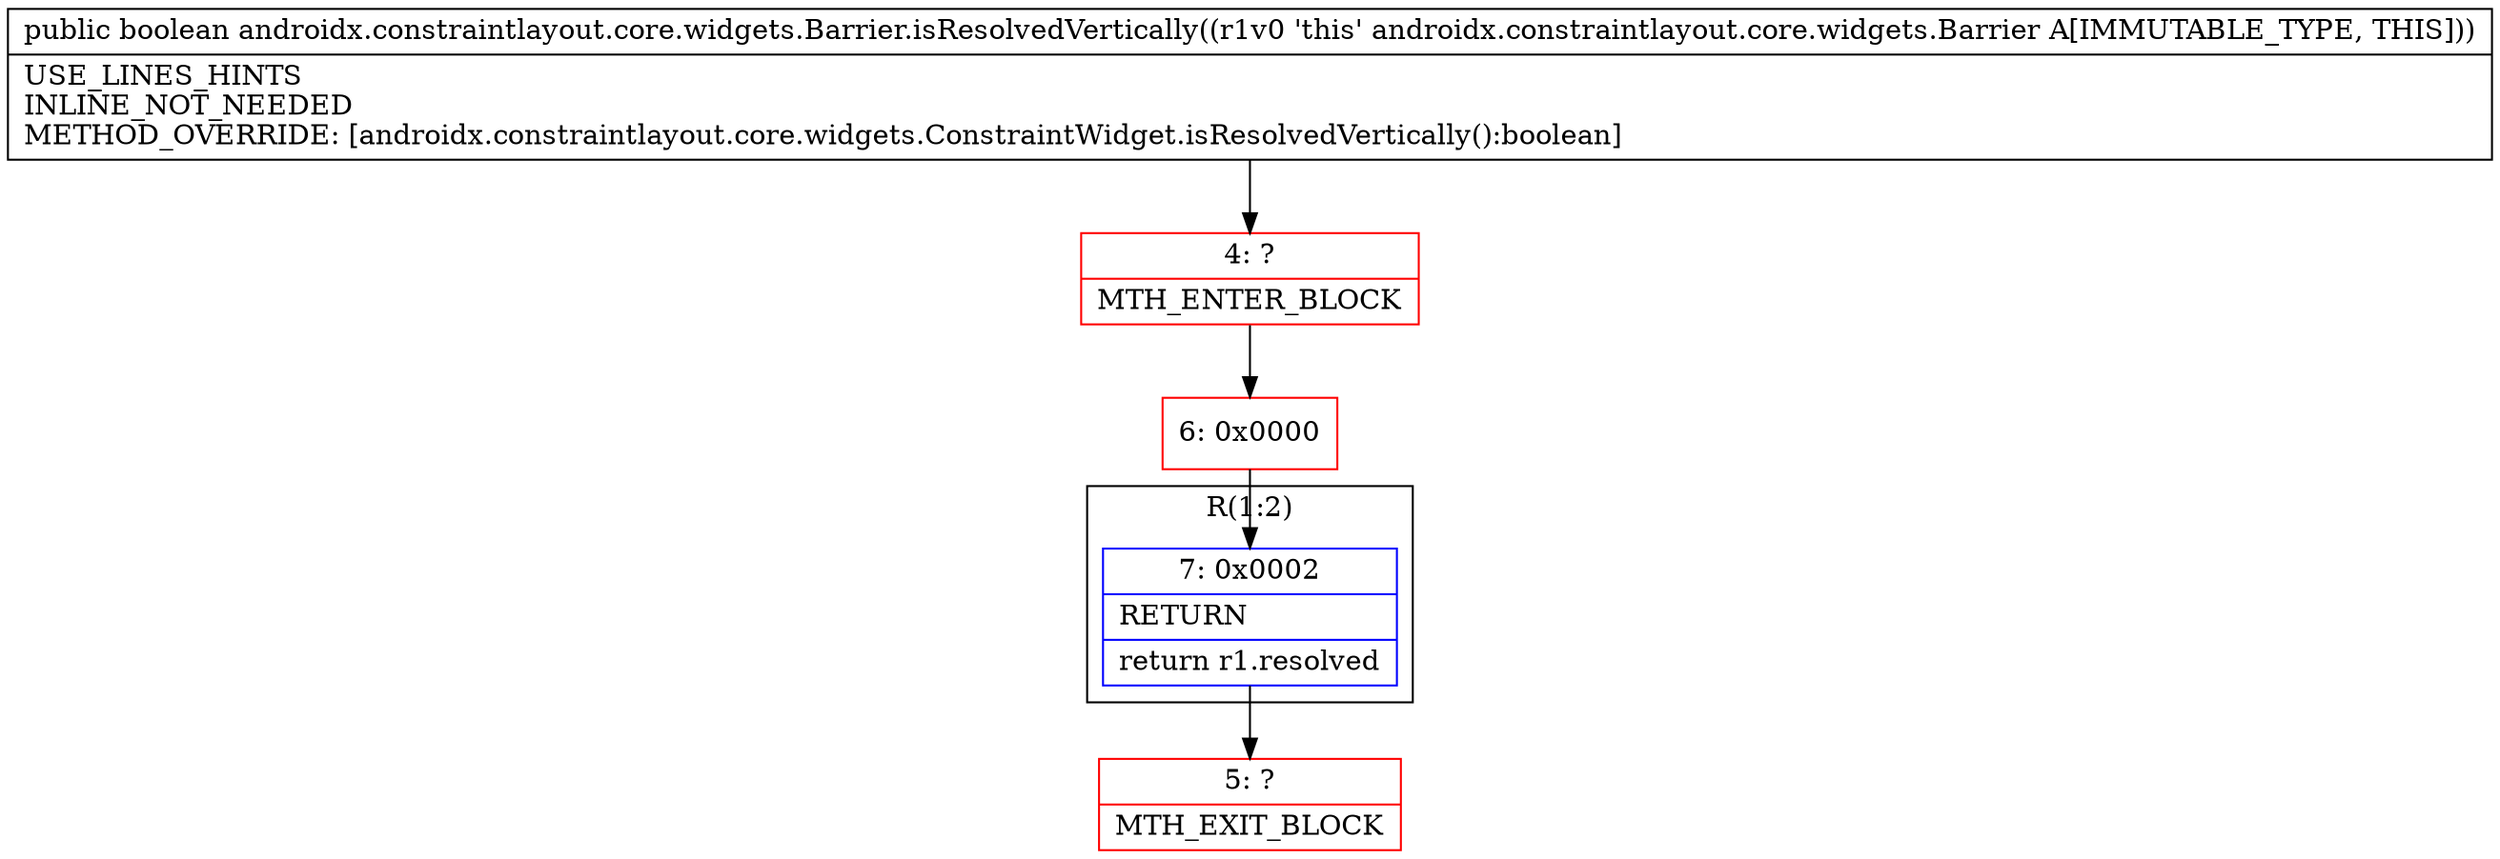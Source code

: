 digraph "CFG forandroidx.constraintlayout.core.widgets.Barrier.isResolvedVertically()Z" {
subgraph cluster_Region_1884641732 {
label = "R(1:2)";
node [shape=record,color=blue];
Node_7 [shape=record,label="{7\:\ 0x0002|RETURN\l|return r1.resolved\l}"];
}
Node_4 [shape=record,color=red,label="{4\:\ ?|MTH_ENTER_BLOCK\l}"];
Node_6 [shape=record,color=red,label="{6\:\ 0x0000}"];
Node_5 [shape=record,color=red,label="{5\:\ ?|MTH_EXIT_BLOCK\l}"];
MethodNode[shape=record,label="{public boolean androidx.constraintlayout.core.widgets.Barrier.isResolvedVertically((r1v0 'this' androidx.constraintlayout.core.widgets.Barrier A[IMMUTABLE_TYPE, THIS]))  | USE_LINES_HINTS\lINLINE_NOT_NEEDED\lMETHOD_OVERRIDE: [androidx.constraintlayout.core.widgets.ConstraintWidget.isResolvedVertically():boolean]\l}"];
MethodNode -> Node_4;Node_7 -> Node_5;
Node_4 -> Node_6;
Node_6 -> Node_7;
}

